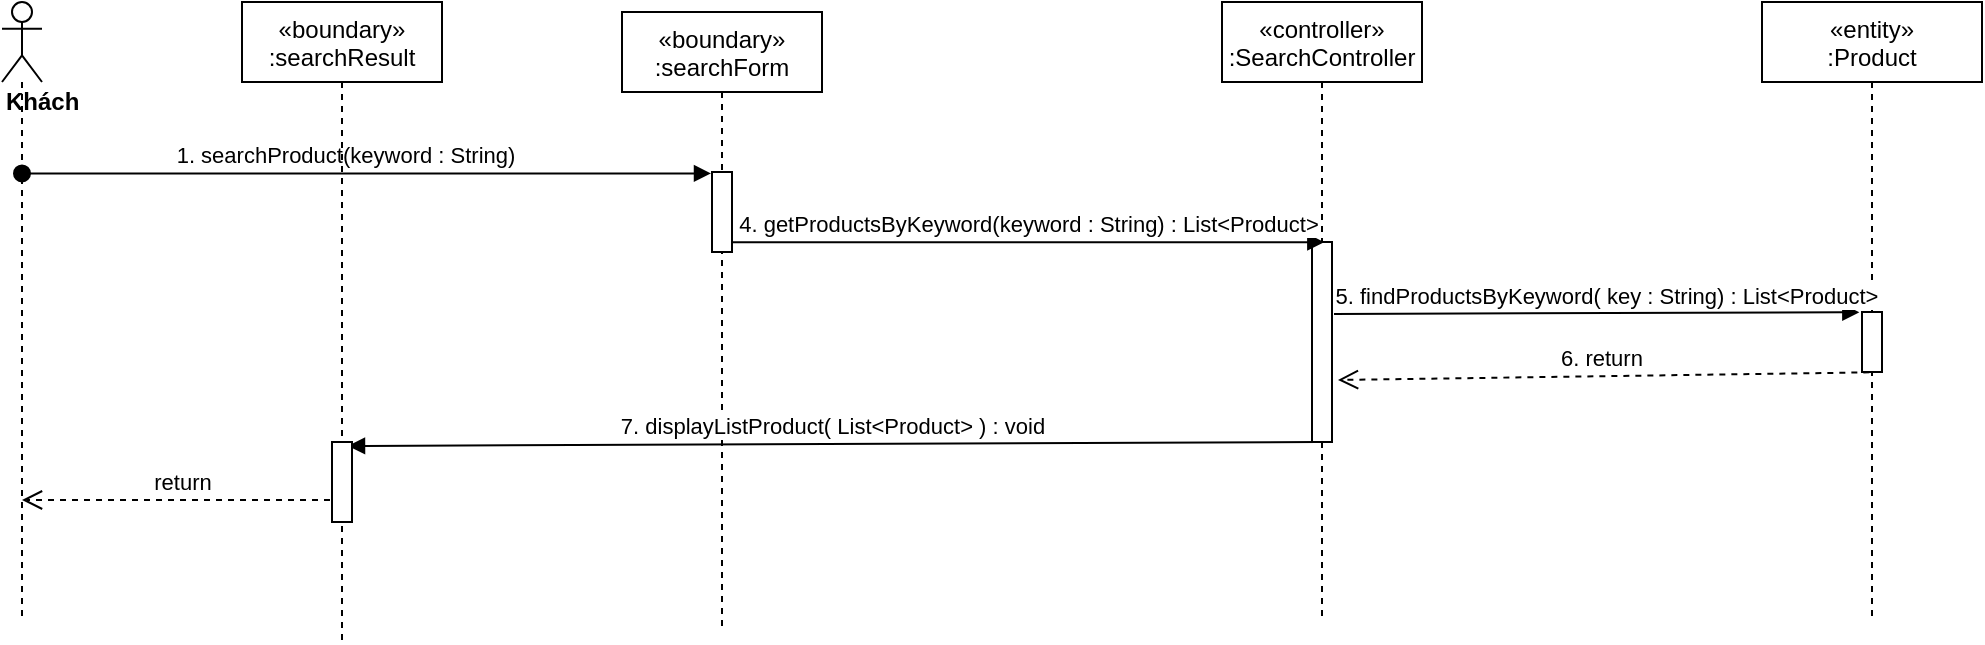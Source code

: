 <mxfile version="14.7.0" type="device"><diagram id="kgpKYQtTHZ0yAKxKKP6v" name="Page-1"><mxGraphModel dx="1108" dy="425" grid="1" gridSize="10" guides="1" tooltips="1" connect="1" arrows="1" fold="1" page="1" pageScale="1" pageWidth="850" pageHeight="1100" math="0" shadow="0"><root><mxCell id="0"/><mxCell id="1" parent="0"/><mxCell id="3nuBFxr9cyL0pnOWT2aG-1" value="«boundary»&#10;:searchForm" style="shape=umlLifeline;perimeter=lifelinePerimeter;container=1;collapsible=0;recursiveResize=0;rounded=0;shadow=0;strokeWidth=1;" parent="1" vertex="1"><mxGeometry x="410" y="85" width="100" height="310" as="geometry"/></mxCell><mxCell id="3nuBFxr9cyL0pnOWT2aG-2" value="" style="points=[];perimeter=orthogonalPerimeter;rounded=0;shadow=0;strokeWidth=1;" parent="3nuBFxr9cyL0pnOWT2aG-1" vertex="1"><mxGeometry x="45" y="80" width="10" height="40" as="geometry"/></mxCell><mxCell id="3nuBFxr9cyL0pnOWT2aG-5" value="«controller»&#10;:SearchController" style="shape=umlLifeline;perimeter=lifelinePerimeter;container=1;collapsible=0;recursiveResize=0;rounded=0;shadow=0;strokeWidth=1;" parent="1" vertex="1"><mxGeometry x="710" y="80" width="100" height="310" as="geometry"/></mxCell><mxCell id="3nuBFxr9cyL0pnOWT2aG-6" value="" style="points=[];perimeter=orthogonalPerimeter;rounded=0;shadow=0;strokeWidth=1;" parent="3nuBFxr9cyL0pnOWT2aG-5" vertex="1"><mxGeometry x="45" y="120" width="10" height="100" as="geometry"/></mxCell><mxCell id="LgHwtYhqSYWA9L9eKRov-1" value="&lt;div&gt;&lt;b&gt;Khách&lt;/b&gt;&lt;/div&gt;" style="shape=umlLifeline;participant=umlActor;perimeter=lifelinePerimeter;whiteSpace=wrap;html=1;container=1;collapsible=0;recursiveResize=0;verticalAlign=top;spacingTop=36;outlineConnect=0;align=left;" parent="1" vertex="1"><mxGeometry x="100" y="80" width="20" height="310" as="geometry"/></mxCell><mxCell id="3nuBFxr9cyL0pnOWT2aG-3" value="1. searchProduct(keyword : String)" style="verticalAlign=bottom;startArrow=oval;endArrow=block;startSize=8;shadow=0;strokeWidth=1;entryX=-0.05;entryY=0.018;entryDx=0;entryDy=0;entryPerimeter=0;" parent="1" source="LgHwtYhqSYWA9L9eKRov-1" target="3nuBFxr9cyL0pnOWT2aG-2" edge="1"><mxGeometry x="-0.06" relative="1" as="geometry"><mxPoint x="100" y="170" as="sourcePoint"/><mxPoint as="offset"/></mxGeometry></mxCell><mxCell id="LgHwtYhqSYWA9L9eKRov-6" value="4. getProductsByKeyword(keyword : String) : List&amp;lt;Product&amp;gt;" style="html=1;verticalAlign=bottom;endArrow=block;entryX=0.617;entryY=0.001;entryDx=0;entryDy=0;entryPerimeter=0;" parent="1" source="3nuBFxr9cyL0pnOWT2aG-2" target="3nuBFxr9cyL0pnOWT2aG-6" edge="1"><mxGeometry width="80" relative="1" as="geometry"><mxPoint x="320" y="248" as="sourcePoint"/><mxPoint x="500" y="210" as="targetPoint"/></mxGeometry></mxCell><mxCell id="LgHwtYhqSYWA9L9eKRov-10" value="«entity»&#10;:Product" style="shape=umlLifeline;perimeter=lifelinePerimeter;container=1;collapsible=0;recursiveResize=0;rounded=0;shadow=0;strokeWidth=1;" parent="1" vertex="1"><mxGeometry x="980" y="80" width="110" height="310" as="geometry"/></mxCell><mxCell id="LgHwtYhqSYWA9L9eKRov-11" value="" style="points=[];perimeter=orthogonalPerimeter;rounded=0;shadow=0;strokeWidth=1;" parent="LgHwtYhqSYWA9L9eKRov-10" vertex="1"><mxGeometry x="50" y="155" width="10" height="30" as="geometry"/></mxCell><mxCell id="LgHwtYhqSYWA9L9eKRov-12" value="5. findProductsByKeyword( key : String) : List&amp;lt;Product&amp;gt;" style="html=1;verticalAlign=bottom;endArrow=block;entryX=-0.133;entryY=0.004;entryDx=0;entryDy=0;entryPerimeter=0;exitX=1.1;exitY=0.36;exitDx=0;exitDy=0;exitPerimeter=0;" parent="1" source="3nuBFxr9cyL0pnOWT2aG-6" target="LgHwtYhqSYWA9L9eKRov-11" edge="1"><mxGeometry x="0.041" width="80" relative="1" as="geometry"><mxPoint x="730" y="235" as="sourcePoint"/><mxPoint x="1000" y="190" as="targetPoint"/><mxPoint as="offset"/></mxGeometry></mxCell><mxCell id="LgHwtYhqSYWA9L9eKRov-13" value="6. return&amp;nbsp;" style="html=1;verticalAlign=bottom;endArrow=open;dashed=1;endSize=8;exitX=0.367;exitY=1.006;exitDx=0;exitDy=0;exitPerimeter=0;entryX=1.3;entryY=0.69;entryDx=0;entryDy=0;entryPerimeter=0;" parent="1" source="LgHwtYhqSYWA9L9eKRov-11" target="3nuBFxr9cyL0pnOWT2aG-6" edge="1"><mxGeometry relative="1" as="geometry"><mxPoint x="1000" y="360" as="sourcePoint"/><mxPoint x="670" y="310" as="targetPoint"/></mxGeometry></mxCell><mxCell id="LgHwtYhqSYWA9L9eKRov-15" value="7. displayListProduct( List&lt;Product&gt; ) : void" style="verticalAlign=bottom;endArrow=block;shadow=0;strokeWidth=1;exitX=0.3;exitY=1;exitDx=0;exitDy=0;exitPerimeter=0;entryX=0.8;entryY=0.05;entryDx=0;entryDy=0;entryPerimeter=0;" parent="1" source="3nuBFxr9cyL0pnOWT2aG-6" target="v7xmiZZX4MdpTGdXj16L-4" edge="1"><mxGeometry relative="1" as="geometry"><mxPoint x="610" y="347" as="sourcePoint"/><mxPoint x="280" y="300" as="targetPoint"/></mxGeometry></mxCell><mxCell id="v7xmiZZX4MdpTGdXj16L-1" value="«boundary»&#10;:searchResult" style="shape=umlLifeline;perimeter=lifelinePerimeter;container=1;collapsible=0;recursiveResize=0;rounded=0;shadow=0;strokeWidth=1;" vertex="1" parent="1"><mxGeometry x="220" y="80" width="100" height="320" as="geometry"/></mxCell><mxCell id="v7xmiZZX4MdpTGdXj16L-3" value="return" style="html=1;verticalAlign=bottom;endArrow=open;dashed=1;endSize=8;exitX=0.5;exitY=0.725;exitDx=0;exitDy=0;exitPerimeter=0;" edge="1" parent="1" source="v7xmiZZX4MdpTGdXj16L-4" target="LgHwtYhqSYWA9L9eKRov-1"><mxGeometry relative="1" as="geometry"><mxPoint x="220" y="329" as="sourcePoint"/><mxPoint x="520" y="220" as="targetPoint"/></mxGeometry></mxCell><mxCell id="v7xmiZZX4MdpTGdXj16L-4" value="" style="html=1;points=[];perimeter=orthogonalPerimeter;" vertex="1" parent="1"><mxGeometry x="265" y="300" width="10" height="40" as="geometry"/></mxCell></root></mxGraphModel></diagram></mxfile>